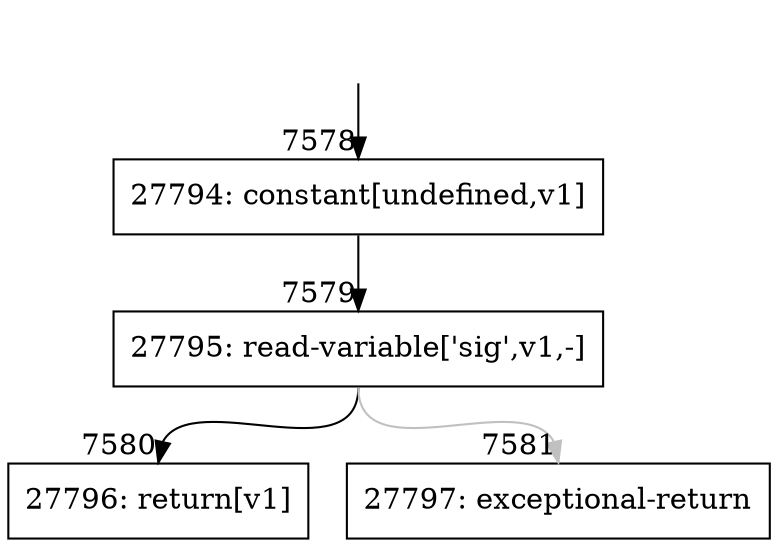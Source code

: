 digraph {
rankdir="TD"
BB_entry505[shape=none,label=""];
BB_entry505 -> BB7578 [tailport=s, headport=n, headlabel="    7578"]
BB7578 [shape=record label="{27794: constant[undefined,v1]}" ] 
BB7578 -> BB7579 [tailport=s, headport=n, headlabel="      7579"]
BB7579 [shape=record label="{27795: read-variable['sig',v1,-]}" ] 
BB7579 -> BB7580 [tailport=s, headport=n, headlabel="      7580"]
BB7579 -> BB7581 [tailport=s, headport=n, color=gray, headlabel="      7581"]
BB7580 [shape=record label="{27796: return[v1]}" ] 
BB7581 [shape=record label="{27797: exceptional-return}" ] 
//#$~ 5362
}
